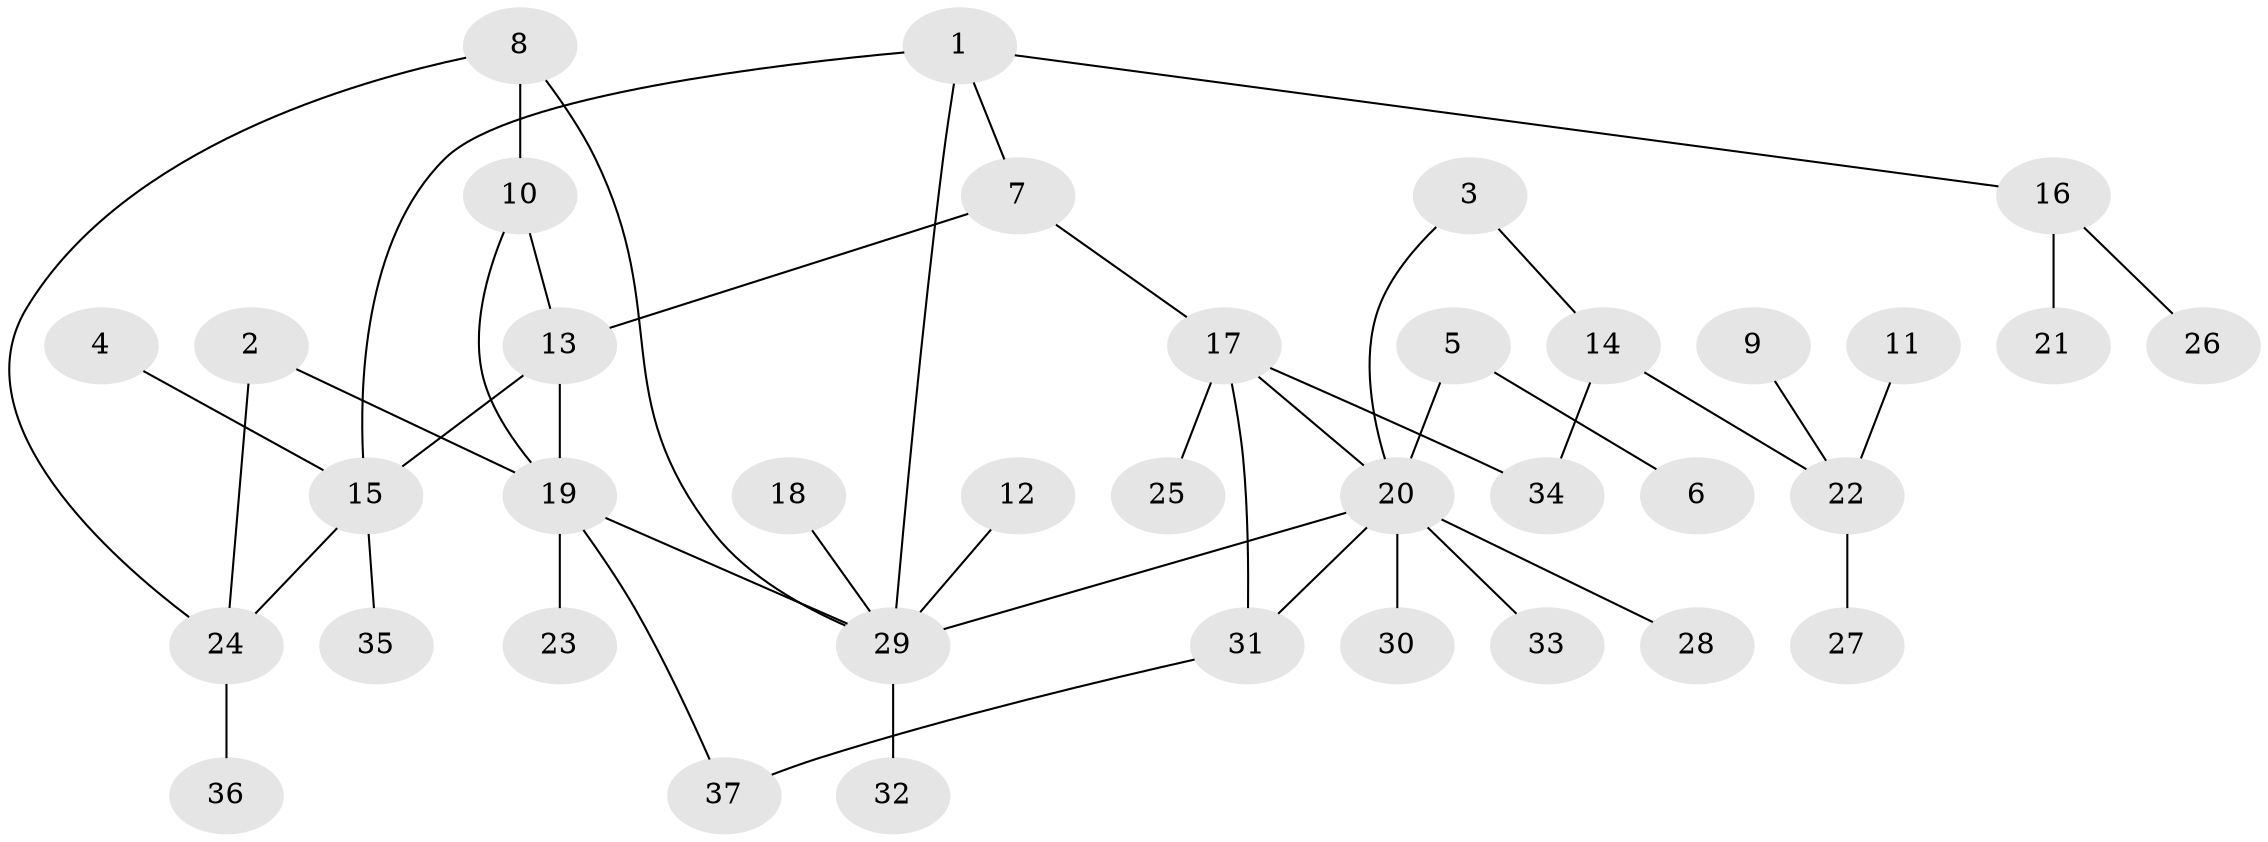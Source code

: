 // original degree distribution, {2: 0.2702702702702703, 4: 0.0945945945945946, 8: 0.013513513513513514, 5: 0.06756756756756757, 3: 0.1891891891891892, 1: 0.36486486486486486}
// Generated by graph-tools (version 1.1) at 2025/49/03/09/25 03:49:17]
// undirected, 37 vertices, 46 edges
graph export_dot {
graph [start="1"]
  node [color=gray90,style=filled];
  1;
  2;
  3;
  4;
  5;
  6;
  7;
  8;
  9;
  10;
  11;
  12;
  13;
  14;
  15;
  16;
  17;
  18;
  19;
  20;
  21;
  22;
  23;
  24;
  25;
  26;
  27;
  28;
  29;
  30;
  31;
  32;
  33;
  34;
  35;
  36;
  37;
  1 -- 7 [weight=1.0];
  1 -- 15 [weight=1.0];
  1 -- 16 [weight=1.0];
  1 -- 29 [weight=1.0];
  2 -- 19 [weight=1.0];
  2 -- 24 [weight=1.0];
  3 -- 14 [weight=1.0];
  3 -- 20 [weight=1.0];
  4 -- 15 [weight=1.0];
  5 -- 6 [weight=1.0];
  5 -- 20 [weight=2.0];
  7 -- 13 [weight=1.0];
  7 -- 17 [weight=1.0];
  8 -- 10 [weight=1.0];
  8 -- 24 [weight=1.0];
  8 -- 29 [weight=1.0];
  9 -- 22 [weight=1.0];
  10 -- 13 [weight=1.0];
  10 -- 19 [weight=1.0];
  11 -- 22 [weight=1.0];
  12 -- 29 [weight=1.0];
  13 -- 15 [weight=1.0];
  13 -- 19 [weight=1.0];
  14 -- 22 [weight=1.0];
  14 -- 34 [weight=1.0];
  15 -- 24 [weight=1.0];
  15 -- 35 [weight=1.0];
  16 -- 21 [weight=1.0];
  16 -- 26 [weight=1.0];
  17 -- 20 [weight=1.0];
  17 -- 25 [weight=1.0];
  17 -- 31 [weight=1.0];
  17 -- 34 [weight=1.0];
  18 -- 29 [weight=1.0];
  19 -- 23 [weight=1.0];
  19 -- 29 [weight=1.0];
  19 -- 37 [weight=1.0];
  20 -- 28 [weight=1.0];
  20 -- 29 [weight=1.0];
  20 -- 30 [weight=1.0];
  20 -- 31 [weight=2.0];
  20 -- 33 [weight=1.0];
  22 -- 27 [weight=1.0];
  24 -- 36 [weight=1.0];
  29 -- 32 [weight=1.0];
  31 -- 37 [weight=1.0];
}
